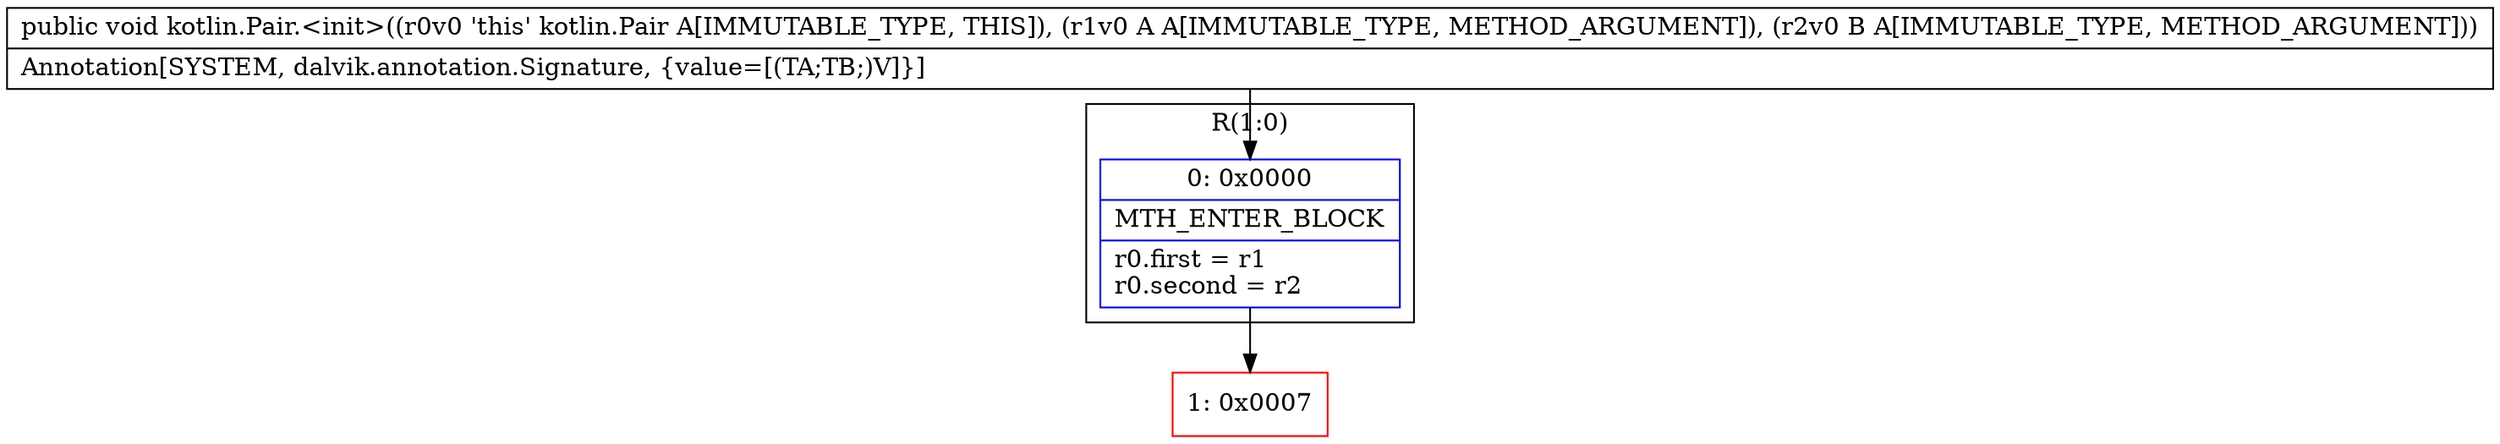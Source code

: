 digraph "CFG forkotlin.Pair.\<init\>(Ljava\/lang\/Object;Ljava\/lang\/Object;)V" {
subgraph cluster_Region_1563133570 {
label = "R(1:0)";
node [shape=record,color=blue];
Node_0 [shape=record,label="{0\:\ 0x0000|MTH_ENTER_BLOCK\l|r0.first = r1\lr0.second = r2\l}"];
}
Node_1 [shape=record,color=red,label="{1\:\ 0x0007}"];
MethodNode[shape=record,label="{public void kotlin.Pair.\<init\>((r0v0 'this' kotlin.Pair A[IMMUTABLE_TYPE, THIS]), (r1v0 A A[IMMUTABLE_TYPE, METHOD_ARGUMENT]), (r2v0 B A[IMMUTABLE_TYPE, METHOD_ARGUMENT]))  | Annotation[SYSTEM, dalvik.annotation.Signature, \{value=[(TA;TB;)V]\}]\l}"];
MethodNode -> Node_0;
Node_0 -> Node_1;
}

